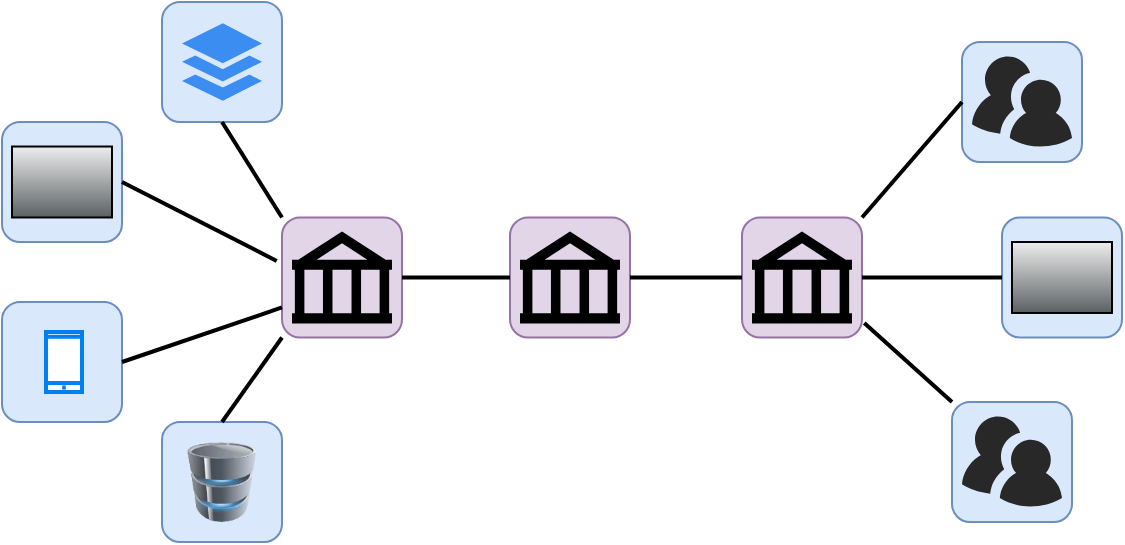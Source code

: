 <mxfile version="28.2.5">
  <diagram name="Page-1" id="xKIqYFFfQeDwPt6MfcrX">
    <mxGraphModel dx="673" dy="434" grid="1" gridSize="10" guides="1" tooltips="1" connect="1" arrows="1" fold="1" page="1" pageScale="1" pageWidth="827" pageHeight="1169" math="0" shadow="0">
      <root>
        <mxCell id="0" />
        <mxCell id="1" parent="0" />
        <mxCell id="sSoiurmsjO-PgQipFjPg-1" value="" style="rounded=1;whiteSpace=wrap;html=1;fillColor=#dae8fc;strokeColor=#6c8ebf;" vertex="1" parent="1">
          <mxGeometry x="160" y="180" width="60" height="60" as="geometry" />
        </mxCell>
        <mxCell id="sSoiurmsjO-PgQipFjPg-2" value="" style="shape=mxgraph.networks2.icon;aspect=fixed;fillColor=#EDEDED;strokeColor=#000000;gradientColor=#5B6163;network2IconShadow=1;network2bgFillColor=none;labelPosition=center;verticalLabelPosition=bottom;align=center;verticalAlign=top;network2Icon=mxgraph.networks2.pc;network2IconYOffset=-0.059;network2IconW=1.0;network2IconH=0.71;" vertex="1" parent="1">
          <mxGeometry x="165" y="192.26" width="49.995" height="35.48" as="geometry" />
        </mxCell>
        <mxCell id="sSoiurmsjO-PgQipFjPg-3" value="" style="rounded=1;whiteSpace=wrap;html=1;fillColor=#dae8fc;strokeColor=#6c8ebf;" vertex="1" parent="1">
          <mxGeometry x="160" y="270" width="60" height="60" as="geometry" />
        </mxCell>
        <mxCell id="sSoiurmsjO-PgQipFjPg-5" value="" style="html=1;verticalLabelPosition=bottom;align=center;labelBackgroundColor=#ffffff;verticalAlign=top;strokeWidth=2;strokeColor=#0080F0;shadow=0;dashed=0;shape=mxgraph.ios7.icons.smartphone;" vertex="1" parent="1">
          <mxGeometry x="182" y="285" width="18" height="30" as="geometry" />
        </mxCell>
        <mxCell id="sSoiurmsjO-PgQipFjPg-7" value="" style="rounded=1;whiteSpace=wrap;html=1;fillColor=#dae8fc;strokeColor=#6c8ebf;" vertex="1" parent="1">
          <mxGeometry x="240" y="120" width="60" height="60" as="geometry" />
        </mxCell>
        <mxCell id="sSoiurmsjO-PgQipFjPg-8" value="" style="sketch=0;html=1;aspect=fixed;strokeColor=none;shadow=0;fillColor=#3B8DF1;verticalAlign=top;labelPosition=center;verticalLabelPosition=bottom;shape=mxgraph.gcp2.files" vertex="1" parent="1">
          <mxGeometry x="250" y="130.6" width="40" height="38.8" as="geometry" />
        </mxCell>
        <mxCell id="sSoiurmsjO-PgQipFjPg-9" value="" style="rounded=1;whiteSpace=wrap;html=1;fillColor=#dae8fc;strokeColor=#6c8ebf;" vertex="1" parent="1">
          <mxGeometry x="240" y="330" width="60" height="60" as="geometry" />
        </mxCell>
        <mxCell id="sSoiurmsjO-PgQipFjPg-11" value="" style="image;html=1;image=img/lib/clip_art/computers/Database_128x128.png" vertex="1" parent="1">
          <mxGeometry x="240" y="340" width="60" height="40" as="geometry" />
        </mxCell>
        <mxCell id="sSoiurmsjO-PgQipFjPg-12" value="" style="rounded=1;whiteSpace=wrap;html=1;fillColor=#e1d5e7;strokeColor=#9673a6;" vertex="1" parent="1">
          <mxGeometry x="300" y="227.74" width="60" height="60" as="geometry" />
        </mxCell>
        <mxCell id="sSoiurmsjO-PgQipFjPg-14" value="" style="shape=mxgraph.signs.travel.bank;html=1;pointerEvents=1;fillColor=#000000;strokeColor=none;verticalLabelPosition=bottom;verticalAlign=top;align=center;" vertex="1" parent="1">
          <mxGeometry x="305" y="234.74" width="50" height="46" as="geometry" />
        </mxCell>
        <mxCell id="sSoiurmsjO-PgQipFjPg-15" value="" style="rounded=1;whiteSpace=wrap;html=1;fillColor=#e1d5e7;strokeColor=#9673a6;" vertex="1" parent="1">
          <mxGeometry x="414" y="227.74" width="60" height="60" as="geometry" />
        </mxCell>
        <mxCell id="sSoiurmsjO-PgQipFjPg-16" value="" style="shape=mxgraph.signs.travel.bank;html=1;pointerEvents=1;fillColor=#000000;strokeColor=none;verticalLabelPosition=bottom;verticalAlign=top;align=center;" vertex="1" parent="1">
          <mxGeometry x="419" y="234.74" width="50" height="46" as="geometry" />
        </mxCell>
        <mxCell id="sSoiurmsjO-PgQipFjPg-17" value="" style="rounded=1;whiteSpace=wrap;html=1;fillColor=#e1d5e7;strokeColor=#9673a6;" vertex="1" parent="1">
          <mxGeometry x="530" y="227.74" width="60" height="60" as="geometry" />
        </mxCell>
        <mxCell id="sSoiurmsjO-PgQipFjPg-18" value="" style="shape=mxgraph.signs.travel.bank;html=1;pointerEvents=1;fillColor=#000000;strokeColor=none;verticalLabelPosition=bottom;verticalAlign=top;align=center;" vertex="1" parent="1">
          <mxGeometry x="535" y="234.74" width="50" height="46" as="geometry" />
        </mxCell>
        <mxCell id="sSoiurmsjO-PgQipFjPg-27" value="" style="endArrow=none;html=1;rounded=0;exitX=0.5;exitY=1;exitDx=0;exitDy=0;entryX=0;entryY=0;entryDx=0;entryDy=0;strokeWidth=2;" edge="1" parent="1" source="sSoiurmsjO-PgQipFjPg-7" target="sSoiurmsjO-PgQipFjPg-12">
          <mxGeometry width="50" height="50" relative="1" as="geometry">
            <mxPoint x="420" y="280" as="sourcePoint" />
            <mxPoint x="470" y="230" as="targetPoint" />
          </mxGeometry>
        </mxCell>
        <mxCell id="sSoiurmsjO-PgQipFjPg-29" value="" style="endArrow=none;html=1;rounded=0;exitX=1;exitY=0.5;exitDx=0;exitDy=0;entryX=0;entryY=0.5;entryDx=0;entryDy=0;strokeWidth=2;" edge="1" parent="1" source="sSoiurmsjO-PgQipFjPg-12" target="sSoiurmsjO-PgQipFjPg-15">
          <mxGeometry width="50" height="50" relative="1" as="geometry">
            <mxPoint x="420" y="280" as="sourcePoint" />
            <mxPoint x="470" y="230" as="targetPoint" />
          </mxGeometry>
        </mxCell>
        <mxCell id="sSoiurmsjO-PgQipFjPg-30" value="" style="endArrow=none;html=1;rounded=0;exitX=1;exitY=0.5;exitDx=0;exitDy=0;entryX=0;entryY=0.5;entryDx=0;entryDy=0;strokeWidth=2;" edge="1" parent="1" source="sSoiurmsjO-PgQipFjPg-15" target="sSoiurmsjO-PgQipFjPg-17">
          <mxGeometry width="50" height="50" relative="1" as="geometry">
            <mxPoint x="380" y="290" as="sourcePoint" />
            <mxPoint x="434" y="290" as="targetPoint" />
          </mxGeometry>
        </mxCell>
        <mxCell id="sSoiurmsjO-PgQipFjPg-31" value="" style="endArrow=none;html=1;rounded=0;exitX=1;exitY=0.5;exitDx=0;exitDy=0;entryX=-0.044;entryY=0.362;entryDx=0;entryDy=0;entryPerimeter=0;strokeWidth=2;" edge="1" parent="1" source="sSoiurmsjO-PgQipFjPg-1" target="sSoiurmsjO-PgQipFjPg-12">
          <mxGeometry width="50" height="50" relative="1" as="geometry">
            <mxPoint x="360" y="350" as="sourcePoint" />
            <mxPoint x="414" y="350" as="targetPoint" />
          </mxGeometry>
        </mxCell>
        <mxCell id="sSoiurmsjO-PgQipFjPg-32" value="" style="endArrow=none;html=1;rounded=0;exitX=1;exitY=0.5;exitDx=0;exitDy=0;entryX=0;entryY=0.75;entryDx=0;entryDy=0;strokeWidth=2;" edge="1" parent="1" source="sSoiurmsjO-PgQipFjPg-3" target="sSoiurmsjO-PgQipFjPg-12">
          <mxGeometry width="50" height="50" relative="1" as="geometry">
            <mxPoint x="330" y="330" as="sourcePoint" />
            <mxPoint x="290" y="270" as="targetPoint" />
          </mxGeometry>
        </mxCell>
        <mxCell id="sSoiurmsjO-PgQipFjPg-33" value="" style="endArrow=none;html=1;rounded=0;exitX=0.5;exitY=0;exitDx=0;exitDy=0;entryX=0;entryY=1;entryDx=0;entryDy=0;strokeWidth=2;" edge="1" parent="1" source="sSoiurmsjO-PgQipFjPg-9" target="sSoiurmsjO-PgQipFjPg-12">
          <mxGeometry width="50" height="50" relative="1" as="geometry">
            <mxPoint x="330" y="310" as="sourcePoint" />
            <mxPoint x="384" y="310" as="targetPoint" />
          </mxGeometry>
        </mxCell>
        <mxCell id="sSoiurmsjO-PgQipFjPg-34" value="" style="rounded=1;whiteSpace=wrap;html=1;fillColor=#dae8fc;strokeColor=#6c8ebf;" vertex="1" parent="1">
          <mxGeometry x="660" y="227.74" width="60" height="60" as="geometry" />
        </mxCell>
        <mxCell id="sSoiurmsjO-PgQipFjPg-35" value="" style="shape=mxgraph.networks2.icon;aspect=fixed;fillColor=#EDEDED;strokeColor=#000000;gradientColor=#5B6163;network2IconShadow=1;network2bgFillColor=none;labelPosition=center;verticalLabelPosition=bottom;align=center;verticalAlign=top;network2Icon=mxgraph.networks2.pc;network2IconYOffset=-0.059;network2IconW=1.0;network2IconH=0.71;" vertex="1" parent="1">
          <mxGeometry x="665" y="240" width="49.995" height="35.48" as="geometry" />
        </mxCell>
        <mxCell id="sSoiurmsjO-PgQipFjPg-36" value="" style="endArrow=none;html=1;rounded=0;exitX=1;exitY=0.5;exitDx=0;exitDy=0;entryX=0;entryY=0.5;entryDx=0;entryDy=0;strokeWidth=2;" edge="1" parent="1" source="sSoiurmsjO-PgQipFjPg-17" target="sSoiurmsjO-PgQipFjPg-34">
          <mxGeometry width="50" height="50" relative="1" as="geometry">
            <mxPoint x="630" y="322" as="sourcePoint" />
            <mxPoint x="660" y="280" as="targetPoint" />
          </mxGeometry>
        </mxCell>
        <mxCell id="sSoiurmsjO-PgQipFjPg-38" value="" style="rounded=1;whiteSpace=wrap;html=1;fillColor=#dae8fc;strokeColor=#6c8ebf;" vertex="1" parent="1">
          <mxGeometry x="640" y="140" width="60" height="60" as="geometry" />
        </mxCell>
        <mxCell id="sSoiurmsjO-PgQipFjPg-40" value="" style="verticalLabelPosition=bottom;sketch=0;html=1;fillColor=#282828;strokeColor=none;verticalAlign=top;pointerEvents=1;align=center;shape=mxgraph.cisco_safe.people_places_things_icons.icon9;" vertex="1" parent="1">
          <mxGeometry x="645" y="147.26" width="50" height="45" as="geometry" />
        </mxCell>
        <mxCell id="sSoiurmsjO-PgQipFjPg-41" value="" style="endArrow=none;html=1;rounded=0;exitX=1;exitY=0;exitDx=0;exitDy=0;entryX=0;entryY=0.5;entryDx=0;entryDy=0;strokeWidth=2;" edge="1" parent="1" source="sSoiurmsjO-PgQipFjPg-17" target="sSoiurmsjO-PgQipFjPg-38">
          <mxGeometry width="50" height="50" relative="1" as="geometry">
            <mxPoint x="510" y="432" as="sourcePoint" />
            <mxPoint x="540" y="390" as="targetPoint" />
          </mxGeometry>
        </mxCell>
        <mxCell id="sSoiurmsjO-PgQipFjPg-42" value="" style="rounded=1;whiteSpace=wrap;html=1;fillColor=#dae8fc;strokeColor=#6c8ebf;" vertex="1" parent="1">
          <mxGeometry x="635" y="320" width="60" height="60" as="geometry" />
        </mxCell>
        <mxCell id="sSoiurmsjO-PgQipFjPg-43" value="" style="verticalLabelPosition=bottom;sketch=0;html=1;fillColor=#282828;strokeColor=none;verticalAlign=top;pointerEvents=1;align=center;shape=mxgraph.cisco_safe.people_places_things_icons.icon9;" vertex="1" parent="1">
          <mxGeometry x="640" y="327.26" width="50" height="45" as="geometry" />
        </mxCell>
        <mxCell id="sSoiurmsjO-PgQipFjPg-44" value="" style="endArrow=none;html=1;rounded=0;exitX=0;exitY=0;exitDx=0;exitDy=0;entryX=1.019;entryY=0.879;entryDx=0;entryDy=0;strokeWidth=2;entryPerimeter=0;" edge="1" parent="1" source="sSoiurmsjO-PgQipFjPg-42" target="sSoiurmsjO-PgQipFjPg-17">
          <mxGeometry width="50" height="50" relative="1" as="geometry">
            <mxPoint x="560" y="408" as="sourcePoint" />
            <mxPoint x="610" y="350" as="targetPoint" />
          </mxGeometry>
        </mxCell>
      </root>
    </mxGraphModel>
  </diagram>
</mxfile>
